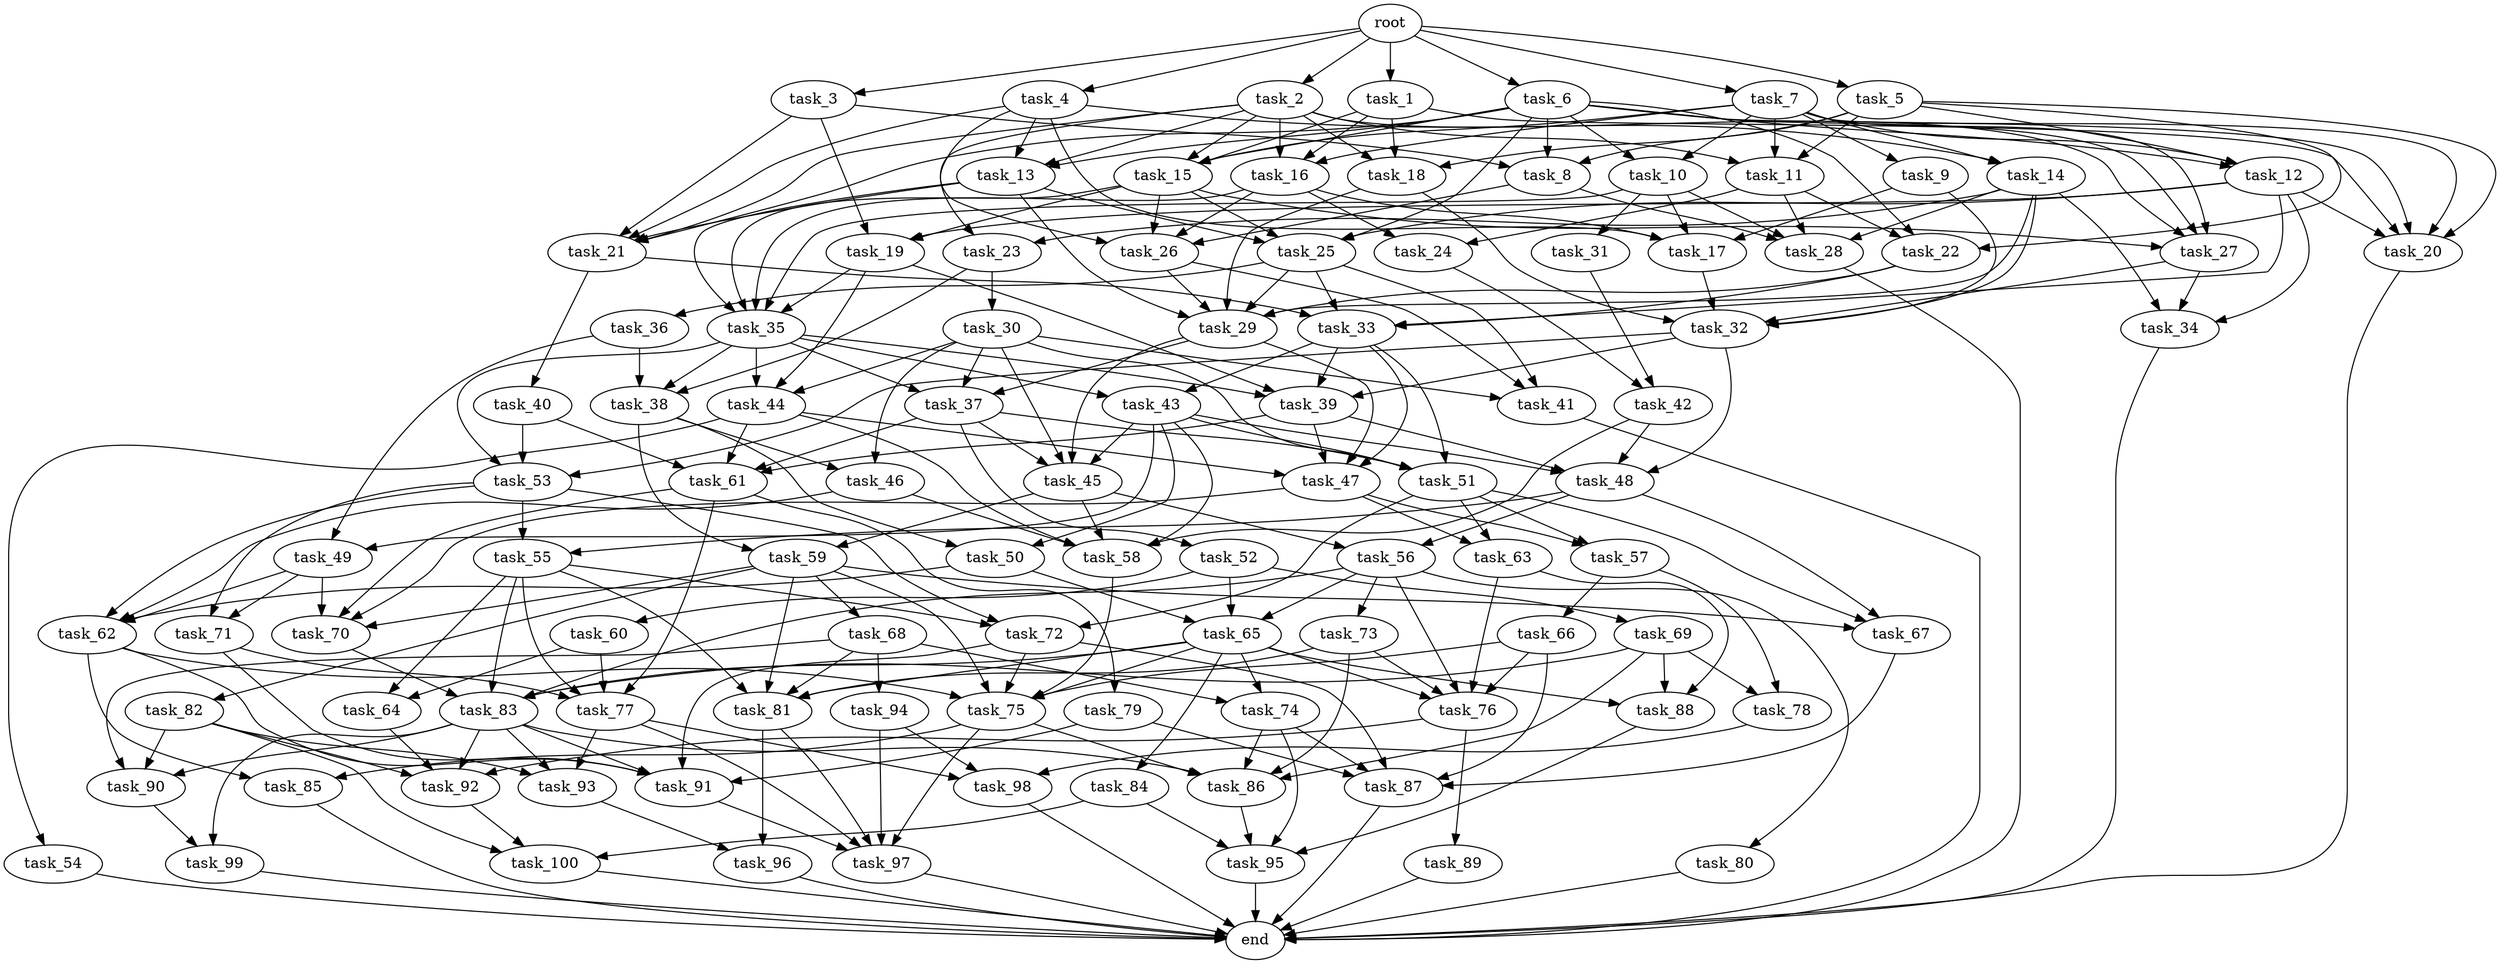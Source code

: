 digraph G {
  task_68 [size="5.283223e+11"];
  task_92 [size="1.321570e+11"];
  task_59 [size="9.036528e+11"];
  task_35 [size="1.100282e+11"];
  task_28 [size="5.007759e+11"];
  task_44 [size="9.672256e+11"];
  task_36 [size="6.809486e+11"];
  task_24 [size="9.835309e+11"];
  task_55 [size="8.951048e+11"];
  task_47 [size="4.097867e+11"];
  task_94 [size="9.042575e+11"];
  task_88 [size="5.373397e+11"];
  task_22 [size="8.936083e+11"];
  task_38 [size="1.323668e+11"];
  task_2 [size="6.938228e+11"];
  task_65 [size="2.066841e+11"];
  task_63 [size="7.093346e+11"];
  task_53 [size="5.858161e+11"];
  task_26 [size="7.432037e+11"];
  root [size="0.000000e+00"];
  task_85 [size="9.260010e+11"];
  task_66 [size="3.160598e+11"];
  task_9 [size="6.733620e+11"];
  task_41 [size="1.382120e+11"];
  task_4 [size="8.370047e+11"];
  task_19 [size="4.064854e+11"];
  task_50 [size="1.420258e+11"];
  task_48 [size="5.561523e+11"];
  task_31 [size="7.252531e+11"];
  task_77 [size="8.162361e+11"];
  task_74 [size="1.638180e+11"];
  task_46 [size="8.703181e+11"];
  task_37 [size="2.388971e+11"];
  task_73 [size="6.004390e+11"];
  task_49 [size="7.982219e+11"];
  task_79 [size="7.714623e+10"];
  task_71 [size="8.549352e+11"];
  task_23 [size="4.151039e+11"];
  task_42 [size="1.748060e+11"];
  task_25 [size="8.455132e+11"];
  task_96 [size="1.636345e+11"];
  task_18 [size="4.572633e+10"];
  task_1 [size="6.665838e+11"];
  task_89 [size="2.426568e+11"];
  task_10 [size="4.753748e+11"];
  task_6 [size="6.479869e+11"];
  task_67 [size="1.820769e+11"];
  task_58 [size="4.552094e+11"];
  task_98 [size="2.756770e+11"];
  task_83 [size="7.928004e+11"];
  task_30 [size="5.446207e+11"];
  task_99 [size="4.122620e+10"];
  task_76 [size="8.645629e+10"];
  task_29 [size="4.985230e+11"];
  task_62 [size="4.455160e+10"];
  task_81 [size="1.342410e+11"];
  task_14 [size="5.537761e+10"];
  task_45 [size="2.259515e+11"];
  task_12 [size="7.381265e+11"];
  task_75 [size="7.769205e+11"];
  task_13 [size="2.845979e+11"];
  task_52 [size="4.767275e+11"];
  task_15 [size="5.192150e+11"];
  task_84 [size="5.416726e+11"];
  task_97 [size="6.605916e+11"];
  task_93 [size="1.056398e+11"];
  task_16 [size="9.046905e+11"];
  task_43 [size="3.770863e+11"];
  task_17 [size="5.245904e+11"];
  task_60 [size="6.477315e+11"];
  task_91 [size="2.468574e+11"];
  task_27 [size="3.048351e+11"];
  end [size="0.000000e+00"];
  task_34 [size="8.825623e+11"];
  task_57 [size="5.725741e+11"];
  task_3 [size="6.787370e+11"];
  task_39 [size="3.929348e+11"];
  task_56 [size="5.169422e+10"];
  task_21 [size="1.385240e+11"];
  task_90 [size="1.543070e+11"];
  task_32 [size="3.424431e+10"];
  task_20 [size="3.297343e+11"];
  task_64 [size="2.600808e+10"];
  task_7 [size="3.745649e+11"];
  task_8 [size="8.187438e+11"];
  task_51 [size="4.635937e+11"];
  task_86 [size="8.685591e+10"];
  task_72 [size="9.575725e+11"];
  task_40 [size="4.568428e+10"];
  task_80 [size="1.280284e+11"];
  task_82 [size="6.753059e+11"];
  task_5 [size="4.084981e+11"];
  task_78 [size="7.342760e+11"];
  task_95 [size="6.482609e+11"];
  task_87 [size="6.023372e+11"];
  task_61 [size="8.047105e+11"];
  task_70 [size="9.319942e+11"];
  task_54 [size="9.957412e+11"];
  task_11 [size="2.620709e+11"];
  task_100 [size="3.303232e+11"];
  task_69 [size="9.359680e+11"];
  task_33 [size="1.654906e+11"];

  task_68 -> task_90 [size="5.143566e+07"];
  task_68 -> task_74 [size="8.190900e+07"];
  task_68 -> task_81 [size="2.684819e+07"];
  task_68 -> task_94 [size="9.042575e+08"];
  task_92 -> task_100 [size="1.101077e+08"];
  task_59 -> task_68 [size="5.283223e+08"];
  task_59 -> task_81 [size="2.684819e+07"];
  task_59 -> task_70 [size="2.329985e+08"];
  task_59 -> task_82 [size="6.753059e+08"];
  task_59 -> task_75 [size="1.294868e+08"];
  task_59 -> task_67 [size="6.069229e+07"];
  task_35 -> task_44 [size="3.224085e+08"];
  task_35 -> task_39 [size="9.823371e+07"];
  task_35 -> task_37 [size="7.963237e+07"];
  task_35 -> task_53 [size="1.952720e+08"];
  task_35 -> task_38 [size="4.412227e+07"];
  task_35 -> task_43 [size="1.885431e+08"];
  task_28 -> end [size="1.000000e-12"];
  task_44 -> task_58 [size="9.104188e+07"];
  task_44 -> task_54 [size="9.957412e+08"];
  task_44 -> task_61 [size="2.011776e+08"];
  task_44 -> task_47 [size="1.024467e+08"];
  task_36 -> task_49 [size="3.991109e+08"];
  task_36 -> task_38 [size="4.412227e+07"];
  task_24 -> task_42 [size="8.740300e+07"];
  task_55 -> task_77 [size="2.040590e+08"];
  task_55 -> task_83 [size="1.585601e+08"];
  task_55 -> task_72 [size="3.191908e+08"];
  task_55 -> task_81 [size="2.684819e+07"];
  task_55 -> task_64 [size="1.300404e+07"];
  task_47 -> task_70 [size="2.329985e+08"];
  task_47 -> task_63 [size="3.546673e+08"];
  task_47 -> task_57 [size="2.862870e+08"];
  task_94 -> task_97 [size="1.321183e+08"];
  task_94 -> task_98 [size="9.189233e+07"];
  task_88 -> task_95 [size="1.620652e+08"];
  task_22 -> task_29 [size="8.308717e+07"];
  task_22 -> task_33 [size="4.137265e+07"];
  task_38 -> task_59 [size="4.518264e+08"];
  task_38 -> task_50 [size="7.101289e+07"];
  task_38 -> task_46 [size="4.351591e+08"];
  task_2 -> task_15 [size="1.298037e+08"];
  task_2 -> task_21 [size="2.770480e+07"];
  task_2 -> task_11 [size="8.735697e+07"];
  task_2 -> task_18 [size="1.524211e+07"];
  task_2 -> task_27 [size="7.620876e+07"];
  task_2 -> task_23 [size="2.075520e+08"];
  task_2 -> task_13 [size="9.486598e+07"];
  task_2 -> task_16 [size="3.015635e+08"];
  task_65 -> task_75 [size="1.294868e+08"];
  task_65 -> task_74 [size="8.190900e+07"];
  task_65 -> task_81 [size="2.684819e+07"];
  task_65 -> task_88 [size="1.791132e+08"];
  task_65 -> task_83 [size="1.585601e+08"];
  task_65 -> task_84 [size="5.416726e+08"];
  task_65 -> task_76 [size="1.729126e+07"];
  task_63 -> task_88 [size="1.791132e+08"];
  task_63 -> task_76 [size="1.729126e+07"];
  task_53 -> task_62 [size="1.113790e+07"];
  task_53 -> task_72 [size="3.191908e+08"];
  task_53 -> task_55 [size="4.475524e+08"];
  task_53 -> task_71 [size="4.274676e+08"];
  task_26 -> task_41 [size="4.607066e+07"];
  task_26 -> task_29 [size="8.308717e+07"];
  root -> task_3 [size="1.000000e-12"];
  root -> task_1 [size="1.000000e-12"];
  root -> task_4 [size="1.000000e-12"];
  root -> task_5 [size="1.000000e-12"];
  root -> task_6 [size="1.000000e-12"];
  root -> task_2 [size="1.000000e-12"];
  root -> task_7 [size="1.000000e-12"];
  task_85 -> end [size="1.000000e-12"];
  task_66 -> task_75 [size="1.294868e+08"];
  task_66 -> task_76 [size="1.729126e+07"];
  task_66 -> task_87 [size="1.204674e+08"];
  task_9 -> task_17 [size="1.311476e+08"];
  task_9 -> task_32 [size="6.848863e+06"];
  task_41 -> end [size="1.000000e-12"];
  task_4 -> task_17 [size="1.311476e+08"];
  task_4 -> task_14 [size="2.768881e+07"];
  task_4 -> task_21 [size="2.770480e+07"];
  task_4 -> task_13 [size="9.486598e+07"];
  task_4 -> task_26 [size="1.858009e+08"];
  task_19 -> task_44 [size="3.224085e+08"];
  task_19 -> task_39 [size="9.823371e+07"];
  task_19 -> task_35 [size="2.200564e+07"];
  task_50 -> task_62 [size="1.113790e+07"];
  task_50 -> task_65 [size="6.889471e+07"];
  task_48 -> task_56 [size="2.584711e+07"];
  task_48 -> task_55 [size="4.475524e+08"];
  task_48 -> task_67 [size="6.069229e+07"];
  task_31 -> task_42 [size="8.740300e+07"];
  task_77 -> task_93 [size="3.521326e+07"];
  task_77 -> task_97 [size="1.321183e+08"];
  task_77 -> task_98 [size="9.189233e+07"];
  task_74 -> task_95 [size="1.620652e+08"];
  task_74 -> task_86 [size="1.737118e+07"];
  task_74 -> task_87 [size="1.204674e+08"];
  task_46 -> task_62 [size="1.113790e+07"];
  task_46 -> task_58 [size="9.104188e+07"];
  task_37 -> task_45 [size="5.648788e+07"];
  task_37 -> task_51 [size="1.158984e+08"];
  task_37 -> task_61 [size="2.011776e+08"];
  task_37 -> task_52 [size="4.767275e+08"];
  task_73 -> task_86 [size="1.737118e+07"];
  task_73 -> task_81 [size="2.684819e+07"];
  task_73 -> task_76 [size="1.729126e+07"];
  task_49 -> task_70 [size="2.329985e+08"];
  task_49 -> task_62 [size="1.113790e+07"];
  task_49 -> task_71 [size="4.274676e+08"];
  task_79 -> task_91 [size="4.937148e+07"];
  task_79 -> task_87 [size="1.204674e+08"];
  task_71 -> task_77 [size="2.040590e+08"];
  task_71 -> task_91 [size="4.937148e+07"];
  task_23 -> task_38 [size="4.412227e+07"];
  task_23 -> task_30 [size="5.446207e+08"];
  task_42 -> task_48 [size="1.390381e+08"];
  task_42 -> task_58 [size="9.104188e+07"];
  task_25 -> task_29 [size="8.308717e+07"];
  task_25 -> task_36 [size="6.809486e+08"];
  task_25 -> task_41 [size="4.607066e+07"];
  task_25 -> task_33 [size="4.137265e+07"];
  task_96 -> end [size="1.000000e-12"];
  task_18 -> task_32 [size="6.848863e+06"];
  task_18 -> task_29 [size="8.308717e+07"];
  task_1 -> task_15 [size="1.298037e+08"];
  task_1 -> task_18 [size="1.524211e+07"];
  task_1 -> task_16 [size="3.015635e+08"];
  task_1 -> task_20 [size="6.594686e+07"];
  task_89 -> end [size="1.000000e-12"];
  task_10 -> task_17 [size="1.311476e+08"];
  task_10 -> task_28 [size="1.251940e+08"];
  task_10 -> task_31 [size="7.252531e+08"];
  task_10 -> task_35 [size="2.200564e+07"];
  task_6 -> task_8 [size="2.729146e+08"];
  task_6 -> task_25 [size="2.113783e+08"];
  task_6 -> task_15 [size="1.298037e+08"];
  task_6 -> task_21 [size="2.770480e+07"];
  task_6 -> task_20 [size="6.594686e+07"];
  task_6 -> task_22 [size="2.978694e+08"];
  task_6 -> task_10 [size="2.376874e+08"];
  task_6 -> task_27 [size="7.620876e+07"];
  task_6 -> task_12 [size="2.460422e+08"];
  task_6 -> task_13 [size="9.486598e+07"];
  task_67 -> task_87 [size="1.204674e+08"];
  task_58 -> task_75 [size="1.294868e+08"];
  task_98 -> end [size="1.000000e-12"];
  task_83 -> task_86 [size="1.737118e+07"];
  task_83 -> task_92 [size="3.303924e+07"];
  task_83 -> task_90 [size="5.143566e+07"];
  task_83 -> task_91 [size="4.937148e+07"];
  task_83 -> task_93 [size="3.521326e+07"];
  task_83 -> task_99 [size="2.061310e+07"];
  task_30 -> task_44 [size="3.224085e+08"];
  task_30 -> task_45 [size="5.648788e+07"];
  task_30 -> task_37 [size="7.963237e+07"];
  task_30 -> task_41 [size="4.607066e+07"];
  task_30 -> task_51 [size="1.158984e+08"];
  task_30 -> task_46 [size="4.351591e+08"];
  task_99 -> end [size="1.000000e-12"];
  task_76 -> task_89 [size="2.426568e+08"];
  task_76 -> task_92 [size="3.303924e+07"];
  task_29 -> task_45 [size="5.648788e+07"];
  task_29 -> task_37 [size="7.963237e+07"];
  task_29 -> task_47 [size="1.024467e+08"];
  task_62 -> task_91 [size="4.937148e+07"];
  task_62 -> task_75 [size="1.294868e+08"];
  task_62 -> task_85 [size="4.630005e+08"];
  task_81 -> task_96 [size="8.181724e+07"];
  task_81 -> task_97 [size="1.321183e+08"];
  task_14 -> task_23 [size="2.075520e+08"];
  task_14 -> task_32 [size="6.848863e+06"];
  task_14 -> task_28 [size="1.251940e+08"];
  task_14 -> task_34 [size="2.941874e+08"];
  task_14 -> task_29 [size="8.308717e+07"];
  task_45 -> task_59 [size="4.518264e+08"];
  task_45 -> task_56 [size="2.584711e+07"];
  task_45 -> task_58 [size="9.104188e+07"];
  task_12 -> task_25 [size="2.113783e+08"];
  task_12 -> task_20 [size="6.594686e+07"];
  task_12 -> task_34 [size="2.941874e+08"];
  task_12 -> task_19 [size="1.354951e+08"];
  task_12 -> task_33 [size="4.137265e+07"];
  task_75 -> task_86 [size="1.737118e+07"];
  task_75 -> task_97 [size="1.321183e+08"];
  task_75 -> task_85 [size="4.630005e+08"];
  task_13 -> task_25 [size="2.113783e+08"];
  task_13 -> task_29 [size="8.308717e+07"];
  task_13 -> task_21 [size="2.770480e+07"];
  task_13 -> task_35 [size="2.200564e+07"];
  task_52 -> task_65 [size="6.889471e+07"];
  task_52 -> task_60 [size="6.477315e+08"];
  task_52 -> task_69 [size="9.359680e+08"];
  task_15 -> task_25 [size="2.113783e+08"];
  task_15 -> task_27 [size="7.620876e+07"];
  task_15 -> task_26 [size="1.858009e+08"];
  task_15 -> task_19 [size="1.354951e+08"];
  task_15 -> task_35 [size="2.200564e+07"];
  task_84 -> task_95 [size="1.620652e+08"];
  task_84 -> task_100 [size="1.101077e+08"];
  task_97 -> end [size="1.000000e-12"];
  task_93 -> task_96 [size="8.181724e+07"];
  task_16 -> task_17 [size="1.311476e+08"];
  task_16 -> task_26 [size="1.858009e+08"];
  task_16 -> task_24 [size="4.917655e+08"];
  task_16 -> task_35 [size="2.200564e+07"];
  task_43 -> task_51 [size="1.158984e+08"];
  task_43 -> task_45 [size="5.648788e+07"];
  task_43 -> task_48 [size="1.390381e+08"];
  task_43 -> task_49 [size="3.991109e+08"];
  task_43 -> task_58 [size="9.104188e+07"];
  task_43 -> task_50 [size="7.101289e+07"];
  task_17 -> task_32 [size="6.848863e+06"];
  task_60 -> task_77 [size="2.040590e+08"];
  task_60 -> task_64 [size="1.300404e+07"];
  task_91 -> task_97 [size="1.321183e+08"];
  task_27 -> task_32 [size="6.848863e+06"];
  task_27 -> task_34 [size="2.941874e+08"];
  task_34 -> end [size="1.000000e-12"];
  task_57 -> task_78 [size="3.671380e+08"];
  task_57 -> task_66 [size="3.160598e+08"];
  task_3 -> task_8 [size="2.729146e+08"];
  task_3 -> task_21 [size="2.770480e+07"];
  task_3 -> task_19 [size="1.354951e+08"];
  task_39 -> task_48 [size="1.390381e+08"];
  task_39 -> task_47 [size="1.024467e+08"];
  task_39 -> task_61 [size="2.011776e+08"];
  task_56 -> task_80 [size="1.280284e+08"];
  task_56 -> task_83 [size="1.585601e+08"];
  task_56 -> task_65 [size="6.889471e+07"];
  task_56 -> task_73 [size="6.004390e+08"];
  task_56 -> task_76 [size="1.729126e+07"];
  task_21 -> task_40 [size="4.568428e+07"];
  task_21 -> task_33 [size="4.137265e+07"];
  task_90 -> task_99 [size="2.061310e+07"];
  task_32 -> task_39 [size="9.823371e+07"];
  task_32 -> task_48 [size="1.390381e+08"];
  task_32 -> task_53 [size="1.952720e+08"];
  task_20 -> end [size="1.000000e-12"];
  task_64 -> task_92 [size="3.303924e+07"];
  task_7 -> task_10 [size="2.376874e+08"];
  task_7 -> task_15 [size="1.298037e+08"];
  task_7 -> task_9 [size="6.733620e+08"];
  task_7 -> task_11 [size="8.735697e+07"];
  task_7 -> task_14 [size="2.768881e+07"];
  task_7 -> task_12 [size="2.460422e+08"];
  task_7 -> task_20 [size="6.594686e+07"];
  task_7 -> task_27 [size="7.620876e+07"];
  task_7 -> task_16 [size="3.015635e+08"];
  task_8 -> task_28 [size="1.251940e+08"];
  task_8 -> task_26 [size="1.858009e+08"];
  task_51 -> task_72 [size="3.191908e+08"];
  task_51 -> task_63 [size="3.546673e+08"];
  task_51 -> task_67 [size="6.069229e+07"];
  task_51 -> task_57 [size="2.862870e+08"];
  task_86 -> task_95 [size="1.620652e+08"];
  task_72 -> task_91 [size="4.937148e+07"];
  task_72 -> task_75 [size="1.294868e+08"];
  task_72 -> task_87 [size="1.204674e+08"];
  task_40 -> task_61 [size="2.011776e+08"];
  task_40 -> task_53 [size="1.952720e+08"];
  task_80 -> end [size="1.000000e-12"];
  task_82 -> task_90 [size="5.143566e+07"];
  task_82 -> task_92 [size="3.303924e+07"];
  task_82 -> task_100 [size="1.101077e+08"];
  task_82 -> task_93 [size="3.521326e+07"];
  task_5 -> task_8 [size="2.729146e+08"];
  task_5 -> task_18 [size="1.524211e+07"];
  task_5 -> task_12 [size="2.460422e+08"];
  task_5 -> task_20 [size="6.594686e+07"];
  task_5 -> task_22 [size="2.978694e+08"];
  task_5 -> task_11 [size="8.735697e+07"];
  task_78 -> task_98 [size="9.189233e+07"];
  task_95 -> end [size="1.000000e-12"];
  task_87 -> end [size="1.000000e-12"];
  task_61 -> task_77 [size="2.040590e+08"];
  task_61 -> task_70 [size="2.329985e+08"];
  task_61 -> task_79 [size="7.714623e+07"];
  task_70 -> task_83 [size="1.585601e+08"];
  task_54 -> end [size="1.000000e-12"];
  task_11 -> task_22 [size="2.978694e+08"];
  task_11 -> task_28 [size="1.251940e+08"];
  task_11 -> task_24 [size="4.917655e+08"];
  task_100 -> end [size="1.000000e-12"];
  task_69 -> task_78 [size="3.671380e+08"];
  task_69 -> task_88 [size="1.791132e+08"];
  task_69 -> task_83 [size="1.585601e+08"];
  task_69 -> task_86 [size="1.737118e+07"];
  task_33 -> task_51 [size="1.158984e+08"];
  task_33 -> task_39 [size="9.823371e+07"];
  task_33 -> task_47 [size="1.024467e+08"];
  task_33 -> task_43 [size="1.885431e+08"];
}

